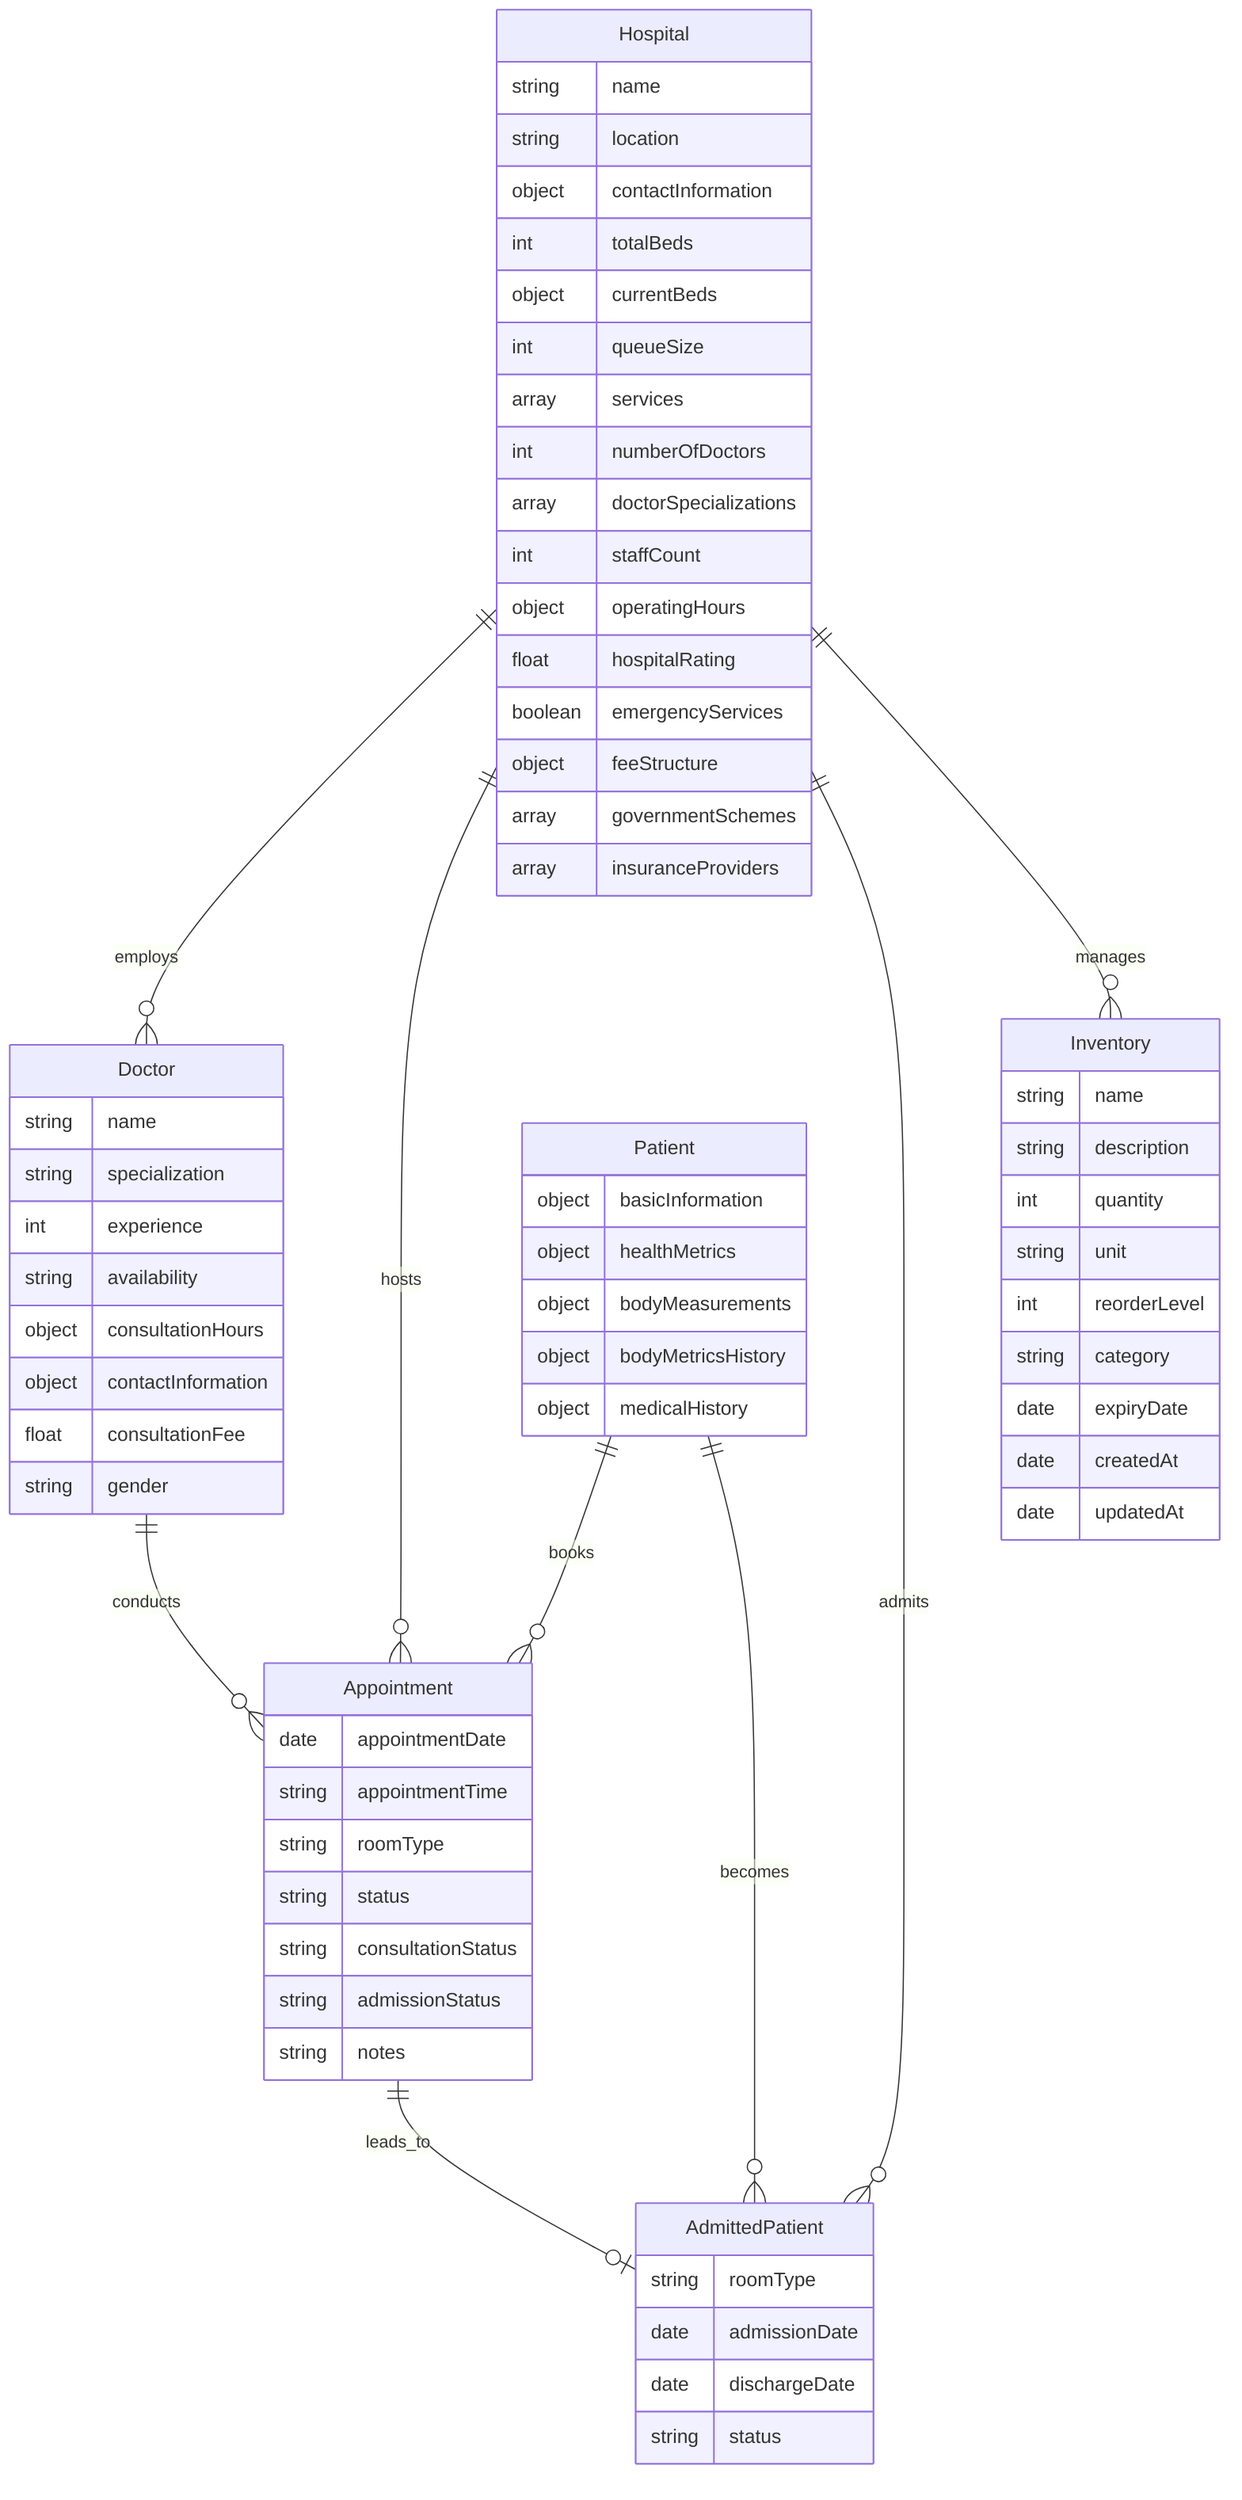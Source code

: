 erDiagram
    Hospital ||--o{ Doctor : employs
    Hospital ||--o{ Appointment : hosts
    Hospital ||--o{ AdmittedPatient : admits
    Hospital ||--o{ Inventory : manages

    Doctor ||--o{ Appointment : conducts

    Patient ||--o{ Appointment : books
    Patient ||--o{ AdmittedPatient : becomes

    Appointment ||--o| AdmittedPatient : leads_to

    Hospital {
        string name
        string location
        object contactInformation
        int totalBeds
        object currentBeds
        int queueSize
        array services
        int numberOfDoctors
        array doctorSpecializations
        int staffCount
        object operatingHours
        float hospitalRating
        boolean emergencyServices
        object feeStructure
        array governmentSchemes
        array insuranceProviders
    }

    Doctor {
        string name
        string specialization
        int experience
        string availability
        object consultationHours
        object contactInformation
        float consultationFee
        string gender
    }

    Patient {
        object basicInformation
        object healthMetrics
        object bodyMeasurements
        object bodyMetricsHistory
        object medicalHistory
    }

    Appointment {
        date appointmentDate
        string appointmentTime
        string roomType
        string status
        string consultationStatus
        string admissionStatus
        string notes
    }

    AdmittedPatient {
        string roomType
        date admissionDate
        date dischargeDate
        string status
    }

    Inventory {
        string name
        string description
        int quantity
        string unit
        int reorderLevel
        string category
        date expiryDate
        date createdAt
        date updatedAt
    }